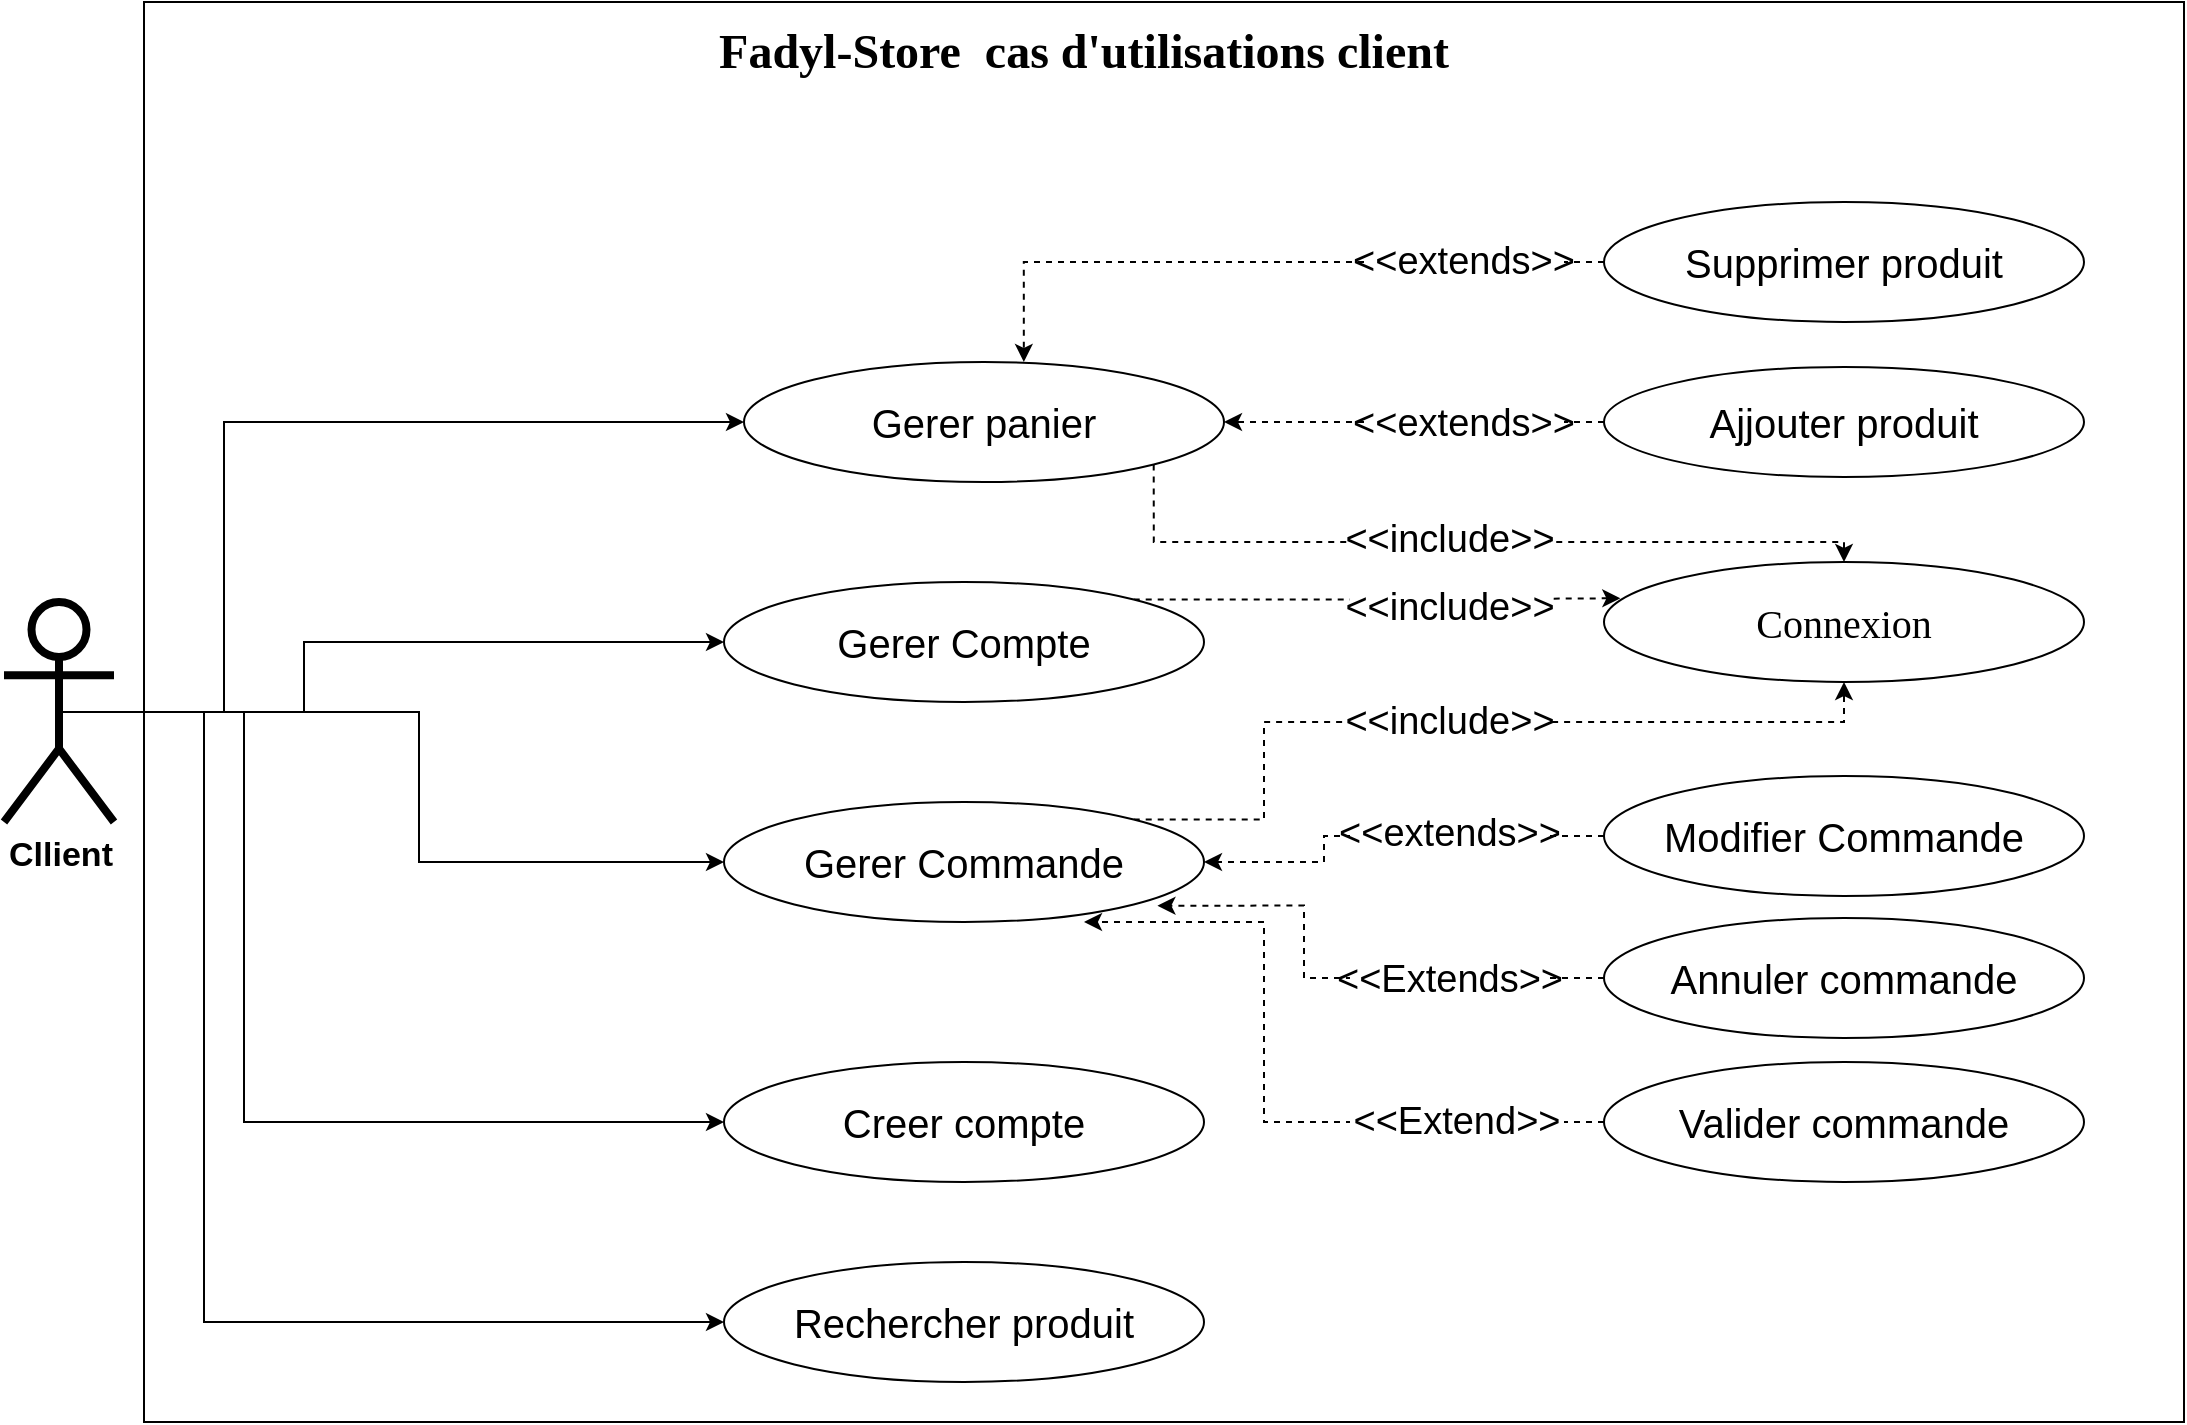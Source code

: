 <mxfile version="21.6.6" type="github">
  <diagram name="Page-1" id="MP3lhUmpOYRh14QqVenC">
    <mxGraphModel dx="2049" dy="2309" grid="1" gridSize="10" guides="1" tooltips="1" connect="1" arrows="1" fold="1" page="1" pageScale="1" pageWidth="827" pageHeight="1169" math="0" shadow="0">
      <root>
        <mxCell id="0" />
        <mxCell id="1" parent="0" />
        <mxCell id="Cj-gU3hh-OPhlNh2P_BH-55" value="" style="rounded=0;whiteSpace=wrap;html=1;movable=0;resizable=0;rotatable=0;deletable=0;editable=0;locked=1;connectable=0;" vertex="1" parent="1">
          <mxGeometry x="110" y="-180" width="1020" height="710" as="geometry" />
        </mxCell>
        <mxCell id="Cj-gU3hh-OPhlNh2P_BH-46" style="edgeStyle=orthogonalEdgeStyle;rounded=0;orthogonalLoop=1;jettySize=auto;html=1;exitX=0.5;exitY=0.5;exitDx=0;exitDy=0;exitPerimeter=0;entryX=0;entryY=0.5;entryDx=0;entryDy=0;" edge="1" parent="1" source="Cj-gU3hh-OPhlNh2P_BH-1" target="Cj-gU3hh-OPhlNh2P_BH-8">
          <mxGeometry relative="1" as="geometry" />
        </mxCell>
        <mxCell id="Cj-gU3hh-OPhlNh2P_BH-47" style="edgeStyle=orthogonalEdgeStyle;rounded=0;orthogonalLoop=1;jettySize=auto;html=1;exitX=0.5;exitY=0.5;exitDx=0;exitDy=0;exitPerimeter=0;entryX=0;entryY=0.5;entryDx=0;entryDy=0;" edge="1" parent="1" source="Cj-gU3hh-OPhlNh2P_BH-1" target="Cj-gU3hh-OPhlNh2P_BH-9">
          <mxGeometry relative="1" as="geometry">
            <Array as="points">
              <mxPoint x="160" y="175" />
              <mxPoint x="160" y="380" />
            </Array>
          </mxGeometry>
        </mxCell>
        <mxCell id="Cj-gU3hh-OPhlNh2P_BH-48" style="edgeStyle=orthogonalEdgeStyle;rounded=0;orthogonalLoop=1;jettySize=auto;html=1;exitX=0.5;exitY=0.5;exitDx=0;exitDy=0;exitPerimeter=0;entryX=0;entryY=0.5;entryDx=0;entryDy=0;" edge="1" parent="1" source="Cj-gU3hh-OPhlNh2P_BH-1" target="Cj-gU3hh-OPhlNh2P_BH-10">
          <mxGeometry relative="1" as="geometry">
            <Array as="points">
              <mxPoint x="140" y="175" />
              <mxPoint x="140" y="480" />
            </Array>
          </mxGeometry>
        </mxCell>
        <mxCell id="Cj-gU3hh-OPhlNh2P_BH-49" style="edgeStyle=orthogonalEdgeStyle;rounded=0;orthogonalLoop=1;jettySize=auto;html=1;exitX=0.5;exitY=0.5;exitDx=0;exitDy=0;exitPerimeter=0;entryX=0;entryY=0.5;entryDx=0;entryDy=0;" edge="1" parent="1" source="Cj-gU3hh-OPhlNh2P_BH-1" target="Cj-gU3hh-OPhlNh2P_BH-4">
          <mxGeometry relative="1" as="geometry">
            <Array as="points">
              <mxPoint x="150" y="175" />
              <mxPoint x="150" y="30" />
            </Array>
          </mxGeometry>
        </mxCell>
        <mxCell id="Cj-gU3hh-OPhlNh2P_BH-50" style="edgeStyle=orthogonalEdgeStyle;rounded=0;orthogonalLoop=1;jettySize=auto;html=1;exitX=0.5;exitY=0.5;exitDx=0;exitDy=0;exitPerimeter=0;entryX=0;entryY=0.5;entryDx=0;entryDy=0;" edge="1" parent="1" source="Cj-gU3hh-OPhlNh2P_BH-1" target="Cj-gU3hh-OPhlNh2P_BH-7">
          <mxGeometry relative="1" as="geometry">
            <Array as="points">
              <mxPoint x="190" y="175" />
              <mxPoint x="190" y="140" />
            </Array>
          </mxGeometry>
        </mxCell>
        <mxCell id="Cj-gU3hh-OPhlNh2P_BH-1" value="&lt;b&gt;&lt;font style=&quot;font-size: 17px;&quot;&gt;Cllient&lt;/font&gt;&lt;/b&gt;" style="shape=umlActor;verticalLabelPosition=bottom;verticalAlign=top;html=1;strokeWidth=4;" vertex="1" parent="1">
          <mxGeometry x="40" y="120" width="55" height="110" as="geometry" />
        </mxCell>
        <mxCell id="Cj-gU3hh-OPhlNh2P_BH-79" style="edgeStyle=orthogonalEdgeStyle;rounded=0;orthogonalLoop=1;jettySize=auto;html=1;exitX=1;exitY=1;exitDx=0;exitDy=0;entryX=0.5;entryY=0;entryDx=0;entryDy=0;dashed=1;" edge="1" parent="1" source="Cj-gU3hh-OPhlNh2P_BH-4" target="Cj-gU3hh-OPhlNh2P_BH-51">
          <mxGeometry relative="1" as="geometry">
            <Array as="points">
              <mxPoint x="615" y="90" />
              <mxPoint x="960" y="90" />
            </Array>
          </mxGeometry>
        </mxCell>
        <mxCell id="Cj-gU3hh-OPhlNh2P_BH-4" value="&lt;font style=&quot;font-size: 20px;&quot;&gt;Gerer panier&lt;/font&gt;" style="ellipse;whiteSpace=wrap;html=1;" vertex="1" parent="1">
          <mxGeometry x="410" width="240" height="60" as="geometry" />
        </mxCell>
        <mxCell id="Cj-gU3hh-OPhlNh2P_BH-61" style="edgeStyle=orthogonalEdgeStyle;rounded=0;orthogonalLoop=1;jettySize=auto;html=1;exitX=1;exitY=0;exitDx=0;exitDy=0;entryX=0.034;entryY=0.302;entryDx=0;entryDy=0;entryPerimeter=0;dashed=1;" edge="1" parent="1" source="Cj-gU3hh-OPhlNh2P_BH-7" target="Cj-gU3hh-OPhlNh2P_BH-51">
          <mxGeometry relative="1" as="geometry" />
        </mxCell>
        <mxCell id="Cj-gU3hh-OPhlNh2P_BH-7" value="&lt;font style=&quot;font-size: 20px;&quot;&gt;Gerer Compte&lt;/font&gt;" style="ellipse;whiteSpace=wrap;html=1;" vertex="1" parent="1">
          <mxGeometry x="400" y="110" width="240" height="60" as="geometry" />
        </mxCell>
        <mxCell id="Cj-gU3hh-OPhlNh2P_BH-77" style="edgeStyle=orthogonalEdgeStyle;rounded=0;orthogonalLoop=1;jettySize=auto;html=1;exitX=1;exitY=0;exitDx=0;exitDy=0;entryX=0.5;entryY=1;entryDx=0;entryDy=0;dashed=1;" edge="1" parent="1" source="Cj-gU3hh-OPhlNh2P_BH-8" target="Cj-gU3hh-OPhlNh2P_BH-51">
          <mxGeometry relative="1" as="geometry">
            <Array as="points">
              <mxPoint x="670" y="229" />
              <mxPoint x="670" y="180" />
              <mxPoint x="960" y="180" />
            </Array>
          </mxGeometry>
        </mxCell>
        <mxCell id="Cj-gU3hh-OPhlNh2P_BH-8" value="&lt;font style=&quot;font-size: 20px;&quot;&gt;Gerer Commande&lt;/font&gt;" style="ellipse;whiteSpace=wrap;html=1;" vertex="1" parent="1">
          <mxGeometry x="400" y="220" width="240" height="60" as="geometry" />
        </mxCell>
        <mxCell id="Cj-gU3hh-OPhlNh2P_BH-9" value="&lt;font style=&quot;font-size: 20px;&quot;&gt;Creer compte&lt;/font&gt;" style="ellipse;whiteSpace=wrap;html=1;" vertex="1" parent="1">
          <mxGeometry x="400" y="350" width="240" height="60" as="geometry" />
        </mxCell>
        <mxCell id="Cj-gU3hh-OPhlNh2P_BH-10" value="&lt;font style=&quot;font-size: 20px;&quot;&gt;Rechercher produit&lt;/font&gt;" style="ellipse;whiteSpace=wrap;html=1;" vertex="1" parent="1">
          <mxGeometry x="400" y="450" width="240" height="60" as="geometry" />
        </mxCell>
        <mxCell id="Cj-gU3hh-OPhlNh2P_BH-58" style="edgeStyle=orthogonalEdgeStyle;rounded=0;orthogonalLoop=1;jettySize=auto;html=1;exitX=0;exitY=0.5;exitDx=0;exitDy=0;entryX=1;entryY=0.5;entryDx=0;entryDy=0;dashed=1;" edge="1" parent="1" source="Cj-gU3hh-OPhlNh2P_BH-21" target="Cj-gU3hh-OPhlNh2P_BH-4">
          <mxGeometry relative="1" as="geometry" />
        </mxCell>
        <mxCell id="Cj-gU3hh-OPhlNh2P_BH-21" value="&lt;font style=&quot;font-size: 20px;&quot;&gt;Ajjouter produit&lt;/font&gt;" style="ellipse;whiteSpace=wrap;html=1;flipV=1;flipH=1;" vertex="1" parent="1">
          <mxGeometry x="840" y="2.5" width="240" height="55" as="geometry" />
        </mxCell>
        <mxCell id="Cj-gU3hh-OPhlNh2P_BH-82" style="edgeStyle=orthogonalEdgeStyle;rounded=0;orthogonalLoop=1;jettySize=auto;html=1;entryX=0.583;entryY=0;entryDx=0;entryDy=0;entryPerimeter=0;dashed=1;" edge="1" parent="1" source="Cj-gU3hh-OPhlNh2P_BH-22" target="Cj-gU3hh-OPhlNh2P_BH-4">
          <mxGeometry relative="1" as="geometry" />
        </mxCell>
        <mxCell id="Cj-gU3hh-OPhlNh2P_BH-22" value="&lt;font style=&quot;font-size: 20px;&quot;&gt;Supprimer produit&lt;/font&gt;" style="ellipse;whiteSpace=wrap;html=1;flipV=1;flipH=1;" vertex="1" parent="1">
          <mxGeometry x="840" y="-80" width="240" height="60" as="geometry" />
        </mxCell>
        <mxCell id="Cj-gU3hh-OPhlNh2P_BH-37" style="edgeStyle=orthogonalEdgeStyle;rounded=0;orthogonalLoop=1;jettySize=auto;html=1;exitX=0;exitY=0.5;exitDx=0;exitDy=0;entryX=1;entryY=0.5;entryDx=0;entryDy=0;dashed=1;" edge="1" parent="1" source="Cj-gU3hh-OPhlNh2P_BH-28" target="Cj-gU3hh-OPhlNh2P_BH-8">
          <mxGeometry relative="1" as="geometry">
            <Array as="points">
              <mxPoint x="700" y="237" />
              <mxPoint x="700" y="250" />
            </Array>
          </mxGeometry>
        </mxCell>
        <mxCell id="Cj-gU3hh-OPhlNh2P_BH-28" value="&lt;font style=&quot;font-size: 20px;&quot;&gt;Modifier Commande&lt;/font&gt;" style="ellipse;whiteSpace=wrap;html=1;flipV=1;flipH=1;" vertex="1" parent="1">
          <mxGeometry x="840" y="207" width="240" height="60" as="geometry" />
        </mxCell>
        <mxCell id="Cj-gU3hh-OPhlNh2P_BH-38" style="edgeStyle=orthogonalEdgeStyle;rounded=0;orthogonalLoop=1;jettySize=auto;html=1;exitX=0;exitY=0.5;exitDx=0;exitDy=0;entryX=0.903;entryY=0.864;entryDx=0;entryDy=0;entryPerimeter=0;dashed=1;" edge="1" parent="1" source="Cj-gU3hh-OPhlNh2P_BH-29" target="Cj-gU3hh-OPhlNh2P_BH-8">
          <mxGeometry relative="1" as="geometry">
            <Array as="points">
              <mxPoint x="690" y="308" />
              <mxPoint x="690" y="272" />
            </Array>
          </mxGeometry>
        </mxCell>
        <mxCell id="Cj-gU3hh-OPhlNh2P_BH-29" value="&lt;font style=&quot;font-size: 20px;&quot;&gt;Annuler commande&lt;/font&gt;" style="ellipse;whiteSpace=wrap;html=1;flipV=1;flipH=1;" vertex="1" parent="1">
          <mxGeometry x="840" y="278" width="240" height="60" as="geometry" />
        </mxCell>
        <mxCell id="Cj-gU3hh-OPhlNh2P_BH-39" style="edgeStyle=orthogonalEdgeStyle;rounded=0;orthogonalLoop=1;jettySize=auto;html=1;exitX=0;exitY=0.5;exitDx=0;exitDy=0;entryX=0.75;entryY=1;entryDx=0;entryDy=0;entryPerimeter=0;dashed=1;" edge="1" parent="1" source="Cj-gU3hh-OPhlNh2P_BH-30" target="Cj-gU3hh-OPhlNh2P_BH-8">
          <mxGeometry relative="1" as="geometry">
            <Array as="points">
              <mxPoint x="670" y="380" />
              <mxPoint x="670" y="280" />
            </Array>
          </mxGeometry>
        </mxCell>
        <mxCell id="Cj-gU3hh-OPhlNh2P_BH-30" value="&lt;font style=&quot;font-size: 20px;&quot;&gt;Valider commande&lt;/font&gt;" style="ellipse;whiteSpace=wrap;html=1;flipV=1;flipH=1;" vertex="1" parent="1">
          <mxGeometry x="840" y="350" width="240" height="60" as="geometry" />
        </mxCell>
        <mxCell id="Cj-gU3hh-OPhlNh2P_BH-51" value="&lt;font face=&quot;Times New Roman&quot; style=&quot;font-size: 20px;&quot;&gt;Connexion&lt;/font&gt;" style="ellipse;whiteSpace=wrap;html=1;" vertex="1" parent="1">
          <mxGeometry x="840" y="100" width="240" height="60" as="geometry" />
        </mxCell>
        <mxCell id="Cj-gU3hh-OPhlNh2P_BH-56" value="&lt;font size=&quot;1&quot; face=&quot;Times New Roman&quot; style=&quot;&quot;&gt;&lt;b style=&quot;font-size: 24px;&quot;&gt;Fadyl-Store&amp;nbsp; cas d&#39;utilisations client&lt;/b&gt;&lt;/font&gt;" style="text;html=1;strokeColor=none;fillColor=none;align=center;verticalAlign=middle;whiteSpace=wrap;rounded=0;" vertex="1" parent="1">
          <mxGeometry x="350" y="-170" width="460" height="30" as="geometry" />
        </mxCell>
        <mxCell id="Cj-gU3hh-OPhlNh2P_BH-65" value="&lt;font style=&quot;font-size: 19px;&quot;&gt;&amp;lt;&amp;lt;Extend&amp;gt;&amp;gt;&lt;/font&gt;" style="text;html=1;strokeColor=none;fillColor=default;align=center;verticalAlign=middle;whiteSpace=wrap;rounded=0;" vertex="1" parent="1">
          <mxGeometry x="713" y="365" width="107" height="30" as="geometry" />
        </mxCell>
        <mxCell id="Cj-gU3hh-OPhlNh2P_BH-75" value="&lt;font style=&quot;font-size: 19px;&quot;&gt;&amp;lt;&amp;lt;Extends&amp;gt;&amp;gt;&lt;/font&gt;" style="text;html=1;strokeColor=none;fillColor=default;align=center;verticalAlign=middle;whiteSpace=wrap;rounded=0;" vertex="1" parent="1">
          <mxGeometry x="713" y="294" width="100" height="30" as="geometry" />
        </mxCell>
        <mxCell id="Cj-gU3hh-OPhlNh2P_BH-76" value="&lt;font style=&quot;font-size: 19px;&quot;&gt;&amp;lt;&amp;lt;extends&amp;gt;&amp;gt;&lt;/font&gt;" style="text;html=1;strokeColor=none;fillColor=default;align=center;verticalAlign=middle;whiteSpace=wrap;rounded=0;" vertex="1" parent="1">
          <mxGeometry x="713" y="221" width="100" height="30" as="geometry" />
        </mxCell>
        <mxCell id="Cj-gU3hh-OPhlNh2P_BH-78" value="&lt;font style=&quot;font-size: 19px;&quot;&gt;&amp;lt;&amp;lt;include&amp;gt;&amp;gt;&lt;/font&gt;" style="text;html=1;strokeColor=none;fillColor=default;align=center;verticalAlign=middle;whiteSpace=wrap;rounded=0;" vertex="1" parent="1">
          <mxGeometry x="713" y="165" width="100" height="30" as="geometry" />
        </mxCell>
        <mxCell id="Cj-gU3hh-OPhlNh2P_BH-80" value="&lt;font style=&quot;font-size: 19px;&quot;&gt;&amp;lt;&amp;lt;include&amp;gt;&amp;gt;&lt;/font&gt;" style="text;html=1;strokeColor=none;fillColor=default;align=center;verticalAlign=middle;whiteSpace=wrap;rounded=0;" vertex="1" parent="1">
          <mxGeometry x="713" y="108" width="100" height="30" as="geometry" />
        </mxCell>
        <mxCell id="Cj-gU3hh-OPhlNh2P_BH-81" value="&lt;font style=&quot;font-size: 19px;&quot;&gt;&amp;lt;&amp;lt;include&amp;gt;&amp;gt;&lt;/font&gt;" style="text;html=1;strokeColor=none;fillColor=default;align=center;verticalAlign=middle;whiteSpace=wrap;rounded=0;" vertex="1" parent="1">
          <mxGeometry x="713" y="74" width="100" height="30" as="geometry" />
        </mxCell>
        <mxCell id="Cj-gU3hh-OPhlNh2P_BH-83" value="&lt;font style=&quot;font-size: 19px;&quot;&gt;&amp;lt;&amp;lt;extends&amp;gt;&amp;gt;&lt;/font&gt;" style="text;html=1;strokeColor=none;fillColor=default;align=center;verticalAlign=middle;whiteSpace=wrap;rounded=0;" vertex="1" parent="1">
          <mxGeometry x="720" y="-65" width="100" height="30" as="geometry" />
        </mxCell>
        <mxCell id="Cj-gU3hh-OPhlNh2P_BH-84" value="&lt;font style=&quot;font-size: 19px;&quot;&gt;&amp;lt;&amp;lt;extends&amp;gt;&amp;gt;&lt;/font&gt;" style="text;html=1;strokeColor=none;fillColor=default;align=center;verticalAlign=middle;whiteSpace=wrap;rounded=0;" vertex="1" parent="1">
          <mxGeometry x="720" y="16" width="100" height="30" as="geometry" />
        </mxCell>
      </root>
    </mxGraphModel>
  </diagram>
</mxfile>
